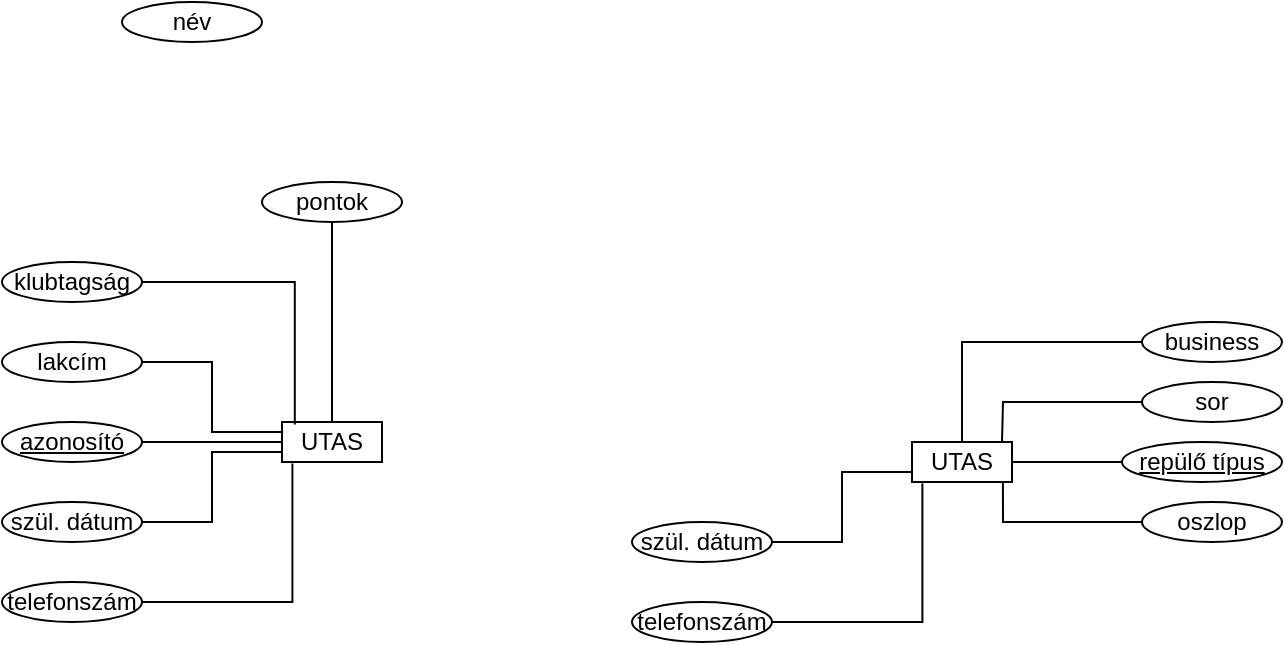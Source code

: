 <mxfile version="22.0.5" type="github">
  <diagram name="Page-1" id="atNZOBw6ifZnFIZndVgu">
    <mxGraphModel dx="281" dy="376" grid="1" gridSize="10" guides="1" tooltips="1" connect="1" arrows="1" fold="1" page="1" pageScale="1" pageWidth="850" pageHeight="1100" math="0" shadow="0">
      <root>
        <mxCell id="0" />
        <mxCell id="1" parent="0" />
        <mxCell id="irzzv5rtB9ydZxvZttxy-1" value="UTAS" style="rounded=0;whiteSpace=wrap;html=1;" vertex="1" parent="1">
          <mxGeometry x="150" y="280" width="50" height="20" as="geometry" />
        </mxCell>
        <mxCell id="irzzv5rtB9ydZxvZttxy-3" style="rounded=0;orthogonalLoop=1;jettySize=auto;html=1;endArrow=none;endFill=0;" edge="1" parent="1" source="irzzv5rtB9ydZxvZttxy-2" target="irzzv5rtB9ydZxvZttxy-1">
          <mxGeometry relative="1" as="geometry" />
        </mxCell>
        <mxCell id="irzzv5rtB9ydZxvZttxy-2" value="&lt;u&gt;azonosító&lt;/u&gt;" style="ellipse;whiteSpace=wrap;html=1;" vertex="1" parent="1">
          <mxGeometry x="10" y="280" width="70" height="20" as="geometry" />
        </mxCell>
        <mxCell id="irzzv5rtB9ydZxvZttxy-17" style="edgeStyle=orthogonalEdgeStyle;rounded=0;orthogonalLoop=1;jettySize=auto;html=1;entryX=0;entryY=0.75;entryDx=0;entryDy=0;endArrow=none;endFill=0;" edge="1" parent="1" source="irzzv5rtB9ydZxvZttxy-6" target="irzzv5rtB9ydZxvZttxy-1">
          <mxGeometry relative="1" as="geometry" />
        </mxCell>
        <mxCell id="irzzv5rtB9ydZxvZttxy-6" value="szül. dátum" style="ellipse;whiteSpace=wrap;html=1;" vertex="1" parent="1">
          <mxGeometry x="10" y="320" width="70" height="20" as="geometry" />
        </mxCell>
        <mxCell id="irzzv5rtB9ydZxvZttxy-12" style="edgeStyle=orthogonalEdgeStyle;rounded=0;orthogonalLoop=1;jettySize=auto;html=1;entryX=0.25;entryY=0;entryDx=0;entryDy=0;endArrow=none;endFill=0;" edge="1" parent="1" source="irzzv5rtB9ydZxvZttxy-7" target="irzzv5rtB9ydZxvZttxy-1">
          <mxGeometry relative="1" as="geometry">
            <Array as="points">
              <mxPoint x="175" y="280" />
            </Array>
          </mxGeometry>
        </mxCell>
        <mxCell id="irzzv5rtB9ydZxvZttxy-7" value="pontok" style="ellipse;whiteSpace=wrap;html=1;" vertex="1" parent="1">
          <mxGeometry x="140" y="160" width="70" height="20" as="geometry" />
        </mxCell>
        <mxCell id="irzzv5rtB9ydZxvZttxy-15" style="edgeStyle=orthogonalEdgeStyle;rounded=0;orthogonalLoop=1;jettySize=auto;html=1;entryX=0;entryY=0.25;entryDx=0;entryDy=0;endArrow=none;endFill=0;" edge="1" parent="1" source="irzzv5rtB9ydZxvZttxy-8" target="irzzv5rtB9ydZxvZttxy-1">
          <mxGeometry relative="1" as="geometry" />
        </mxCell>
        <mxCell id="irzzv5rtB9ydZxvZttxy-8" value="lakcím" style="ellipse;whiteSpace=wrap;html=1;" vertex="1" parent="1">
          <mxGeometry x="10" y="240" width="70" height="20" as="geometry" />
        </mxCell>
        <mxCell id="irzzv5rtB9ydZxvZttxy-9" value="név" style="ellipse;whiteSpace=wrap;html=1;" vertex="1" parent="1">
          <mxGeometry x="70" y="70" width="70" height="20" as="geometry" />
        </mxCell>
        <mxCell id="irzzv5rtB9ydZxvZttxy-10" value="telefonszám" style="ellipse;whiteSpace=wrap;html=1;" vertex="1" parent="1">
          <mxGeometry x="10" y="360" width="70" height="20" as="geometry" />
        </mxCell>
        <mxCell id="irzzv5rtB9ydZxvZttxy-11" value="klubtagság" style="ellipse;whiteSpace=wrap;html=1;" vertex="1" parent="1">
          <mxGeometry x="10" y="200" width="70" height="20" as="geometry" />
        </mxCell>
        <mxCell id="irzzv5rtB9ydZxvZttxy-14" style="edgeStyle=orthogonalEdgeStyle;rounded=0;orthogonalLoop=1;jettySize=auto;html=1;entryX=0.128;entryY=0.06;entryDx=0;entryDy=0;entryPerimeter=0;endArrow=none;endFill=0;" edge="1" parent="1" source="irzzv5rtB9ydZxvZttxy-11" target="irzzv5rtB9ydZxvZttxy-1">
          <mxGeometry relative="1" as="geometry" />
        </mxCell>
        <mxCell id="irzzv5rtB9ydZxvZttxy-18" style="edgeStyle=orthogonalEdgeStyle;rounded=0;orthogonalLoop=1;jettySize=auto;html=1;exitX=1;exitY=0.5;exitDx=0;exitDy=0;endArrow=none;endFill=0;entryX=0.104;entryY=1.04;entryDx=0;entryDy=0;entryPerimeter=0;" edge="1" parent="1" source="irzzv5rtB9ydZxvZttxy-10" target="irzzv5rtB9ydZxvZttxy-1">
          <mxGeometry relative="1" as="geometry">
            <mxPoint x="90" y="360" as="sourcePoint" />
            <mxPoint x="160" y="300" as="targetPoint" />
          </mxGeometry>
        </mxCell>
        <mxCell id="irzzv5rtB9ydZxvZttxy-19" style="edgeStyle=orthogonalEdgeStyle;rounded=0;orthogonalLoop=1;jettySize=auto;html=1;exitX=0.5;exitY=1;exitDx=0;exitDy=0;" edge="1" parent="1" source="irzzv5rtB9ydZxvZttxy-7" target="irzzv5rtB9ydZxvZttxy-7">
          <mxGeometry relative="1" as="geometry" />
        </mxCell>
        <mxCell id="irzzv5rtB9ydZxvZttxy-48" value="UTAS" style="rounded=0;whiteSpace=wrap;html=1;" vertex="1" parent="1">
          <mxGeometry x="465" y="290" width="50" height="20" as="geometry" />
        </mxCell>
        <mxCell id="irzzv5rtB9ydZxvZttxy-62" style="edgeStyle=orthogonalEdgeStyle;rounded=0;orthogonalLoop=1;jettySize=auto;html=1;exitX=0;exitY=0.5;exitDx=0;exitDy=0;endArrow=none;endFill=0;" edge="1" parent="1" source="irzzv5rtB9ydZxvZttxy-50" target="irzzv5rtB9ydZxvZttxy-48">
          <mxGeometry relative="1" as="geometry" />
        </mxCell>
        <mxCell id="irzzv5rtB9ydZxvZttxy-50" value="&lt;u&gt;repülő típus&lt;/u&gt;" style="ellipse;whiteSpace=wrap;html=1;" vertex="1" parent="1">
          <mxGeometry x="570" y="290" width="80" height="20" as="geometry" />
        </mxCell>
        <mxCell id="irzzv5rtB9ydZxvZttxy-51" style="edgeStyle=orthogonalEdgeStyle;rounded=0;orthogonalLoop=1;jettySize=auto;html=1;entryX=0;entryY=0.75;entryDx=0;entryDy=0;endArrow=none;endFill=0;" edge="1" parent="1" source="irzzv5rtB9ydZxvZttxy-52" target="irzzv5rtB9ydZxvZttxy-48">
          <mxGeometry relative="1" as="geometry" />
        </mxCell>
        <mxCell id="irzzv5rtB9ydZxvZttxy-52" value="szül. dátum" style="ellipse;whiteSpace=wrap;html=1;" vertex="1" parent="1">
          <mxGeometry x="325" y="330" width="70" height="20" as="geometry" />
        </mxCell>
        <mxCell id="irzzv5rtB9ydZxvZttxy-54" value="oszlop" style="ellipse;whiteSpace=wrap;html=1;" vertex="1" parent="1">
          <mxGeometry x="580" y="320" width="70" height="20" as="geometry" />
        </mxCell>
        <mxCell id="irzzv5rtB9ydZxvZttxy-56" value="sor" style="ellipse;whiteSpace=wrap;html=1;" vertex="1" parent="1">
          <mxGeometry x="580" y="260" width="70" height="20" as="geometry" />
        </mxCell>
        <mxCell id="irzzv5rtB9ydZxvZttxy-57" value="telefonszám" style="ellipse;whiteSpace=wrap;html=1;" vertex="1" parent="1">
          <mxGeometry x="325" y="370" width="70" height="20" as="geometry" />
        </mxCell>
        <mxCell id="irzzv5rtB9ydZxvZttxy-58" value="business" style="ellipse;whiteSpace=wrap;html=1;" vertex="1" parent="1">
          <mxGeometry x="580" y="230" width="70" height="20" as="geometry" />
        </mxCell>
        <mxCell id="irzzv5rtB9ydZxvZttxy-59" style="edgeStyle=orthogonalEdgeStyle;rounded=0;orthogonalLoop=1;jettySize=auto;html=1;entryX=0.5;entryY=0;entryDx=0;entryDy=0;endArrow=none;endFill=0;" edge="1" parent="1" source="irzzv5rtB9ydZxvZttxy-58" target="irzzv5rtB9ydZxvZttxy-48">
          <mxGeometry relative="1" as="geometry">
            <Array as="points">
              <mxPoint x="490" y="240" />
            </Array>
          </mxGeometry>
        </mxCell>
        <mxCell id="irzzv5rtB9ydZxvZttxy-60" style="edgeStyle=orthogonalEdgeStyle;rounded=0;orthogonalLoop=1;jettySize=auto;html=1;exitX=1;exitY=0.5;exitDx=0;exitDy=0;endArrow=none;endFill=0;entryX=0.104;entryY=1.04;entryDx=0;entryDy=0;entryPerimeter=0;" edge="1" parent="1" source="irzzv5rtB9ydZxvZttxy-57" target="irzzv5rtB9ydZxvZttxy-48">
          <mxGeometry relative="1" as="geometry">
            <mxPoint x="405" y="370" as="sourcePoint" />
            <mxPoint x="475" y="310" as="targetPoint" />
          </mxGeometry>
        </mxCell>
        <mxCell id="irzzv5rtB9ydZxvZttxy-61" style="edgeStyle=orthogonalEdgeStyle;rounded=0;orthogonalLoop=1;jettySize=auto;html=1;exitX=0.5;exitY=1;exitDx=0;exitDy=0;" edge="1" parent="1" source="irzzv5rtB9ydZxvZttxy-54" target="irzzv5rtB9ydZxvZttxy-54">
          <mxGeometry relative="1" as="geometry" />
        </mxCell>
        <mxCell id="irzzv5rtB9ydZxvZttxy-63" style="edgeStyle=orthogonalEdgeStyle;rounded=0;orthogonalLoop=1;jettySize=auto;html=1;endArrow=none;endFill=0;" edge="1" parent="1" source="irzzv5rtB9ydZxvZttxy-56">
          <mxGeometry relative="1" as="geometry">
            <mxPoint x="510" y="290" as="targetPoint" />
          </mxGeometry>
        </mxCell>
        <mxCell id="irzzv5rtB9ydZxvZttxy-64" style="edgeStyle=orthogonalEdgeStyle;rounded=0;orthogonalLoop=1;jettySize=auto;html=1;entryX=0.909;entryY=0.986;entryDx=0;entryDy=0;entryPerimeter=0;endArrow=none;endFill=0;" edge="1" parent="1" source="irzzv5rtB9ydZxvZttxy-54" target="irzzv5rtB9ydZxvZttxy-48">
          <mxGeometry relative="1" as="geometry" />
        </mxCell>
      </root>
    </mxGraphModel>
  </diagram>
</mxfile>
